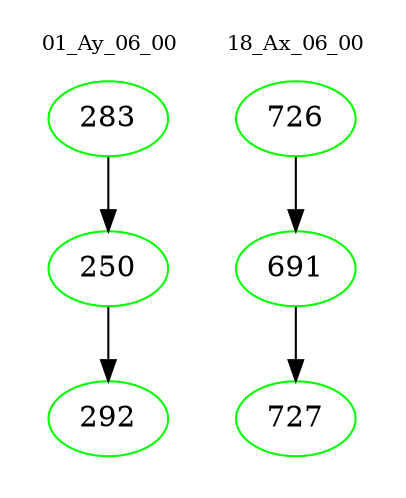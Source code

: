 digraph{
subgraph cluster_0 {
color = white
label = "01_Ay_06_00";
fontsize=10;
T0_283 [label="283", color="green"]
T0_283 -> T0_250 [color="black"]
T0_250 [label="250", color="green"]
T0_250 -> T0_292 [color="black"]
T0_292 [label="292", color="green"]
}
subgraph cluster_1 {
color = white
label = "18_Ax_06_00";
fontsize=10;
T1_726 [label="726", color="green"]
T1_726 -> T1_691 [color="black"]
T1_691 [label="691", color="green"]
T1_691 -> T1_727 [color="black"]
T1_727 [label="727", color="green"]
}
}
